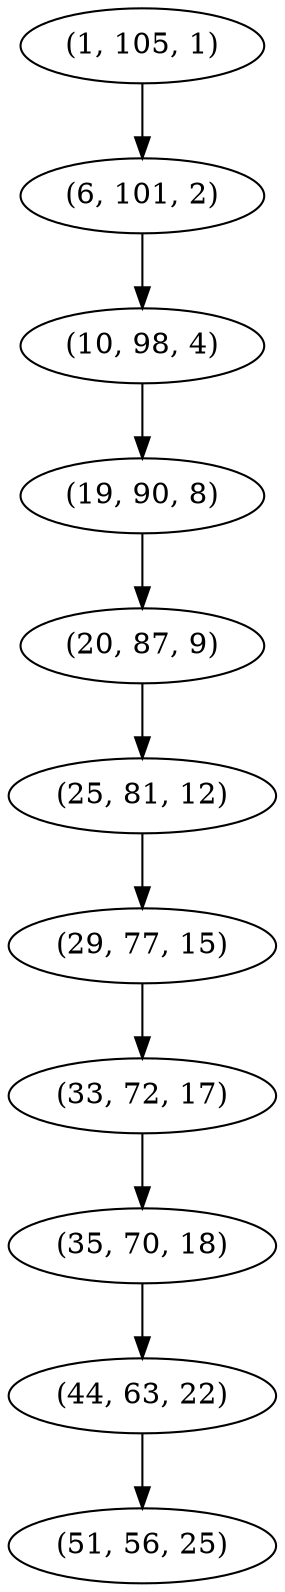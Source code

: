digraph tree {
    "(1, 105, 1)";
    "(6, 101, 2)";
    "(10, 98, 4)";
    "(19, 90, 8)";
    "(20, 87, 9)";
    "(25, 81, 12)";
    "(29, 77, 15)";
    "(33, 72, 17)";
    "(35, 70, 18)";
    "(44, 63, 22)";
    "(51, 56, 25)";
    "(1, 105, 1)" -> "(6, 101, 2)";
    "(6, 101, 2)" -> "(10, 98, 4)";
    "(10, 98, 4)" -> "(19, 90, 8)";
    "(19, 90, 8)" -> "(20, 87, 9)";
    "(20, 87, 9)" -> "(25, 81, 12)";
    "(25, 81, 12)" -> "(29, 77, 15)";
    "(29, 77, 15)" -> "(33, 72, 17)";
    "(33, 72, 17)" -> "(35, 70, 18)";
    "(35, 70, 18)" -> "(44, 63, 22)";
    "(44, 63, 22)" -> "(51, 56, 25)";
}
